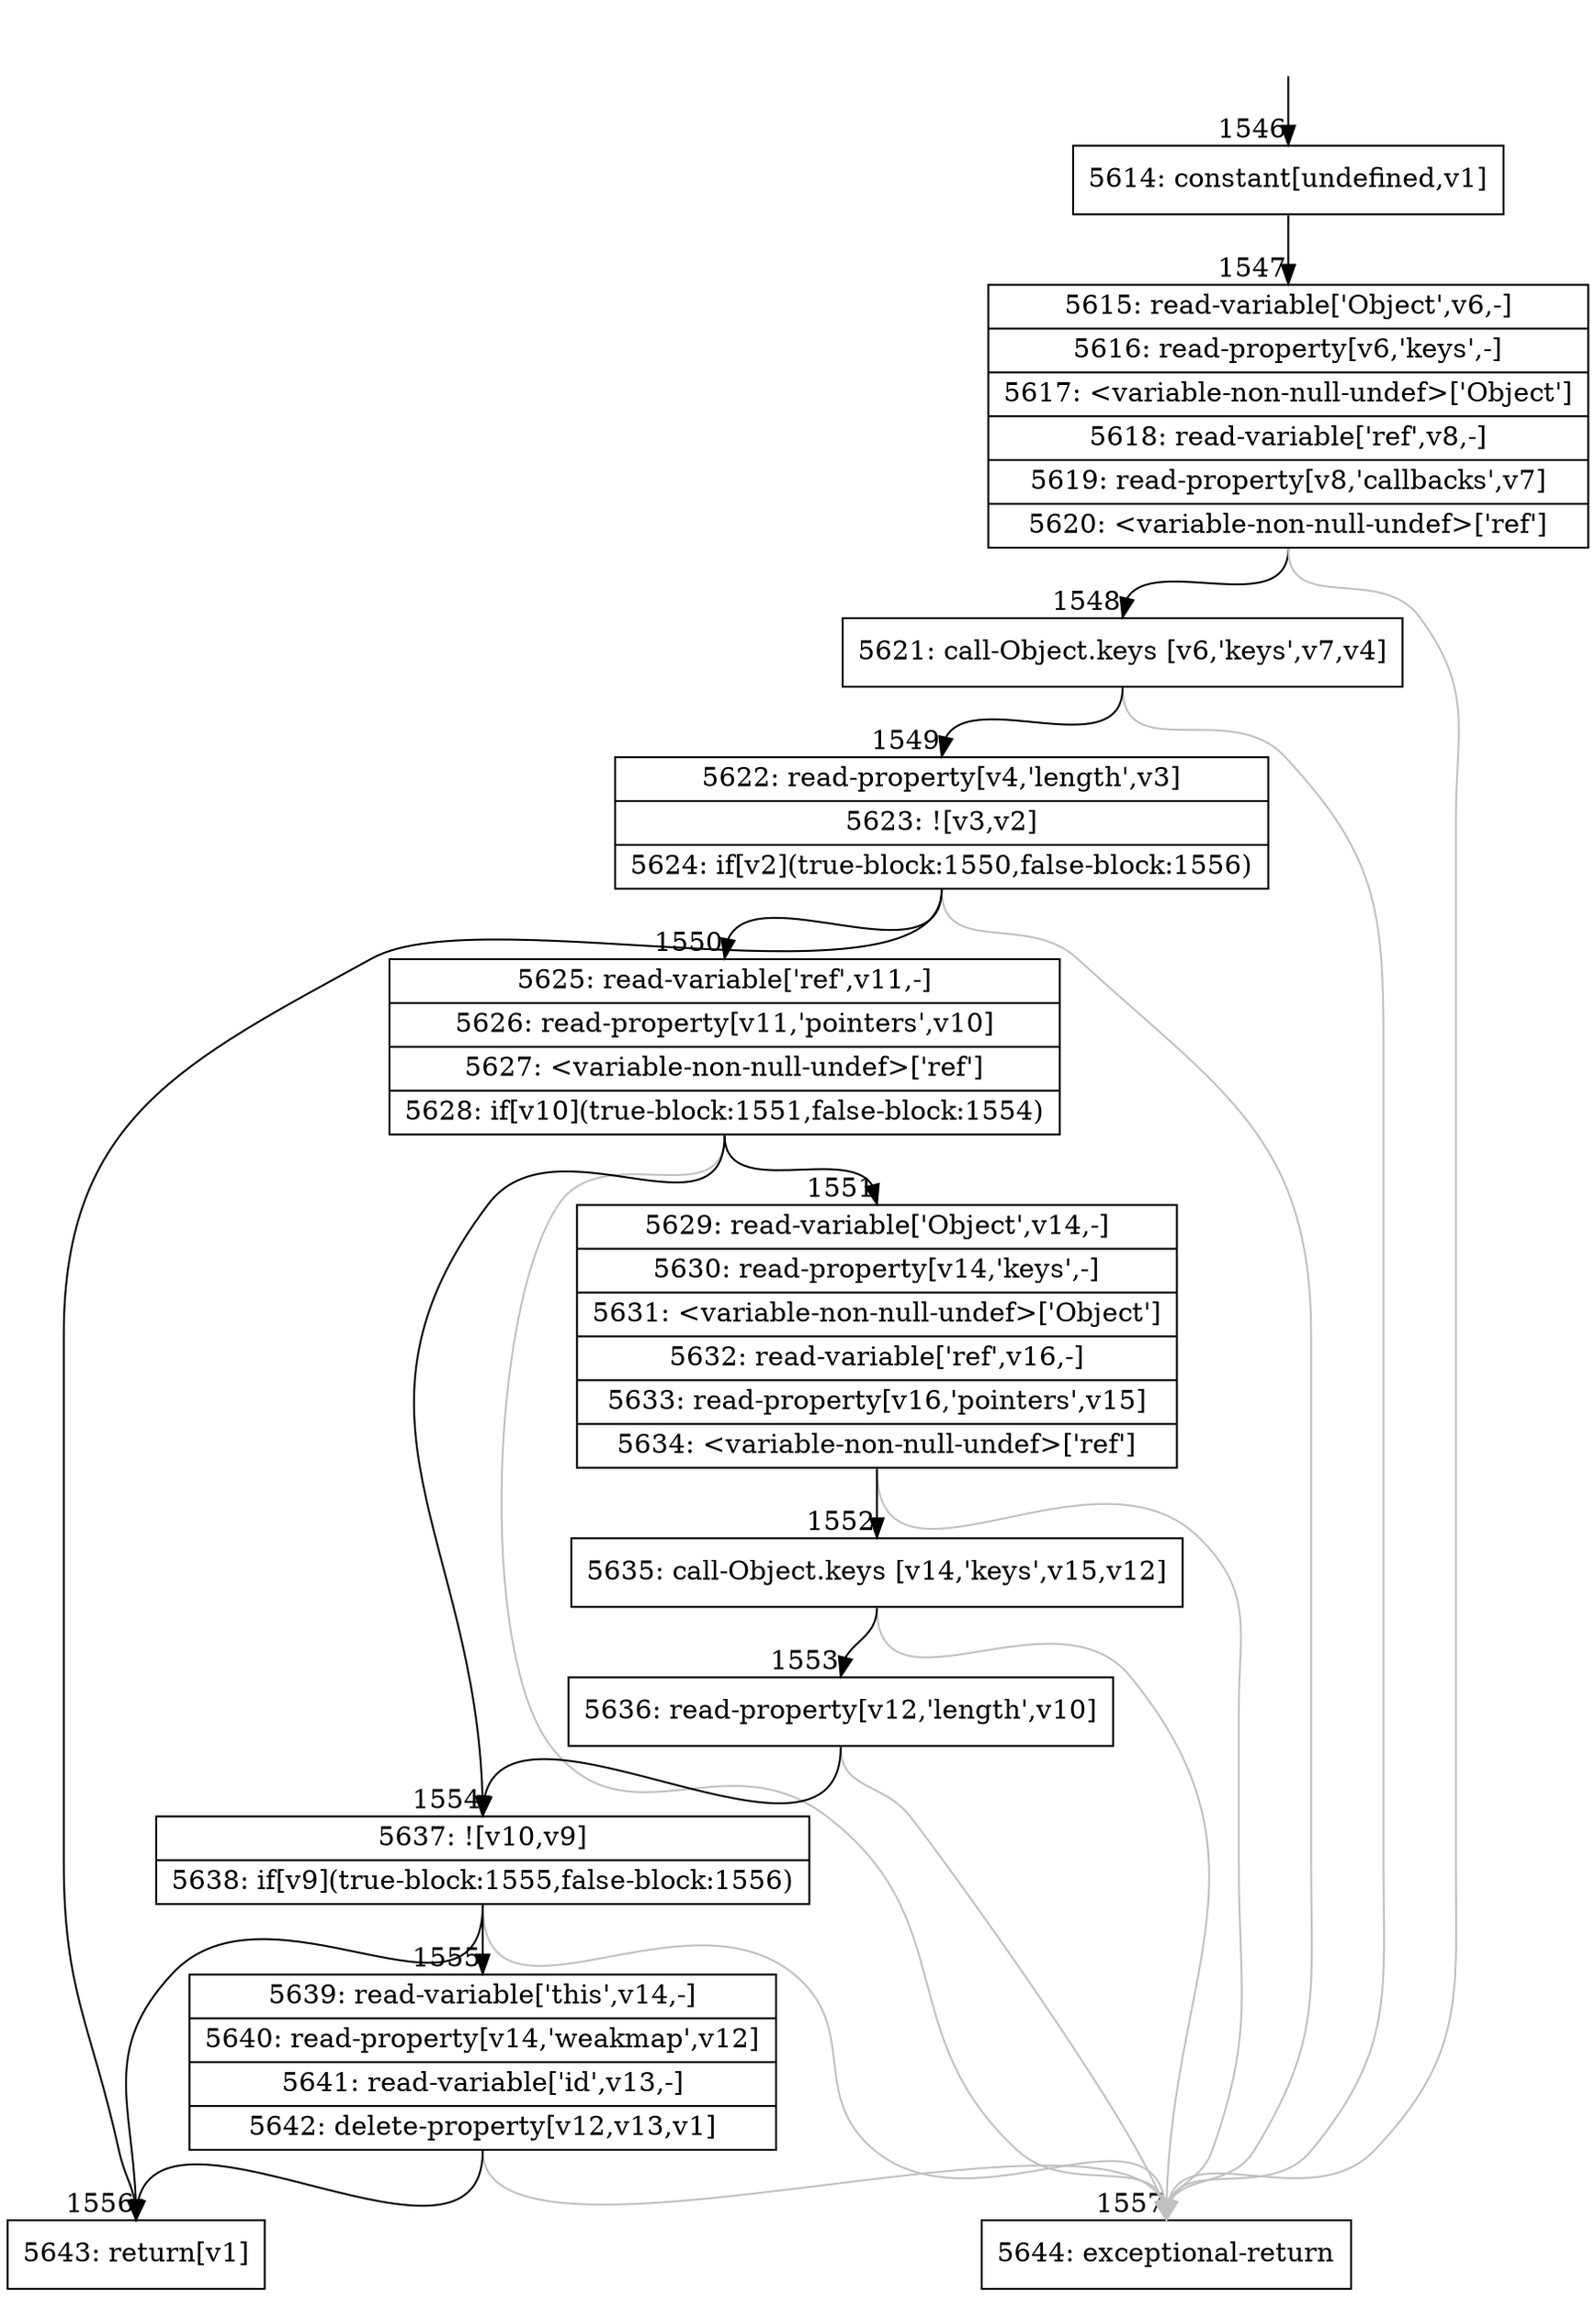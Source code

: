 digraph {
rankdir="TD"
BB_entry116[shape=none,label=""];
BB_entry116 -> BB1546 [tailport=s, headport=n, headlabel="    1546"]
BB1546 [shape=record label="{5614: constant[undefined,v1]}" ] 
BB1546 -> BB1547 [tailport=s, headport=n, headlabel="      1547"]
BB1547 [shape=record label="{5615: read-variable['Object',v6,-]|5616: read-property[v6,'keys',-]|5617: \<variable-non-null-undef\>['Object']|5618: read-variable['ref',v8,-]|5619: read-property[v8,'callbacks',v7]|5620: \<variable-non-null-undef\>['ref']}" ] 
BB1547 -> BB1548 [tailport=s, headport=n, headlabel="      1548"]
BB1547 -> BB1557 [tailport=s, headport=n, color=gray, headlabel="      1557"]
BB1548 [shape=record label="{5621: call-Object.keys [v6,'keys',v7,v4]}" ] 
BB1548 -> BB1549 [tailport=s, headport=n, headlabel="      1549"]
BB1548 -> BB1557 [tailport=s, headport=n, color=gray]
BB1549 [shape=record label="{5622: read-property[v4,'length',v3]|5623: ![v3,v2]|5624: if[v2](true-block:1550,false-block:1556)}" ] 
BB1549 -> BB1550 [tailport=s, headport=n, headlabel="      1550"]
BB1549 -> BB1556 [tailport=s, headport=n, headlabel="      1556"]
BB1549 -> BB1557 [tailport=s, headport=n, color=gray]
BB1550 [shape=record label="{5625: read-variable['ref',v11,-]|5626: read-property[v11,'pointers',v10]|5627: \<variable-non-null-undef\>['ref']|5628: if[v10](true-block:1551,false-block:1554)}" ] 
BB1550 -> BB1554 [tailport=s, headport=n, headlabel="      1554"]
BB1550 -> BB1551 [tailport=s, headport=n, headlabel="      1551"]
BB1550 -> BB1557 [tailport=s, headport=n, color=gray]
BB1551 [shape=record label="{5629: read-variable['Object',v14,-]|5630: read-property[v14,'keys',-]|5631: \<variable-non-null-undef\>['Object']|5632: read-variable['ref',v16,-]|5633: read-property[v16,'pointers',v15]|5634: \<variable-non-null-undef\>['ref']}" ] 
BB1551 -> BB1552 [tailport=s, headport=n, headlabel="      1552"]
BB1551 -> BB1557 [tailport=s, headport=n, color=gray]
BB1552 [shape=record label="{5635: call-Object.keys [v14,'keys',v15,v12]}" ] 
BB1552 -> BB1553 [tailport=s, headport=n, headlabel="      1553"]
BB1552 -> BB1557 [tailport=s, headport=n, color=gray]
BB1553 [shape=record label="{5636: read-property[v12,'length',v10]}" ] 
BB1553 -> BB1554 [tailport=s, headport=n]
BB1553 -> BB1557 [tailport=s, headport=n, color=gray]
BB1554 [shape=record label="{5637: ![v10,v9]|5638: if[v9](true-block:1555,false-block:1556)}" ] 
BB1554 -> BB1555 [tailport=s, headport=n, headlabel="      1555"]
BB1554 -> BB1556 [tailport=s, headport=n]
BB1554 -> BB1557 [tailport=s, headport=n, color=gray]
BB1555 [shape=record label="{5639: read-variable['this',v14,-]|5640: read-property[v14,'weakmap',v12]|5641: read-variable['id',v13,-]|5642: delete-property[v12,v13,v1]}" ] 
BB1555 -> BB1556 [tailport=s, headport=n]
BB1555 -> BB1557 [tailport=s, headport=n, color=gray]
BB1556 [shape=record label="{5643: return[v1]}" ] 
BB1557 [shape=record label="{5644: exceptional-return}" ] 
//#$~ 1243
}
